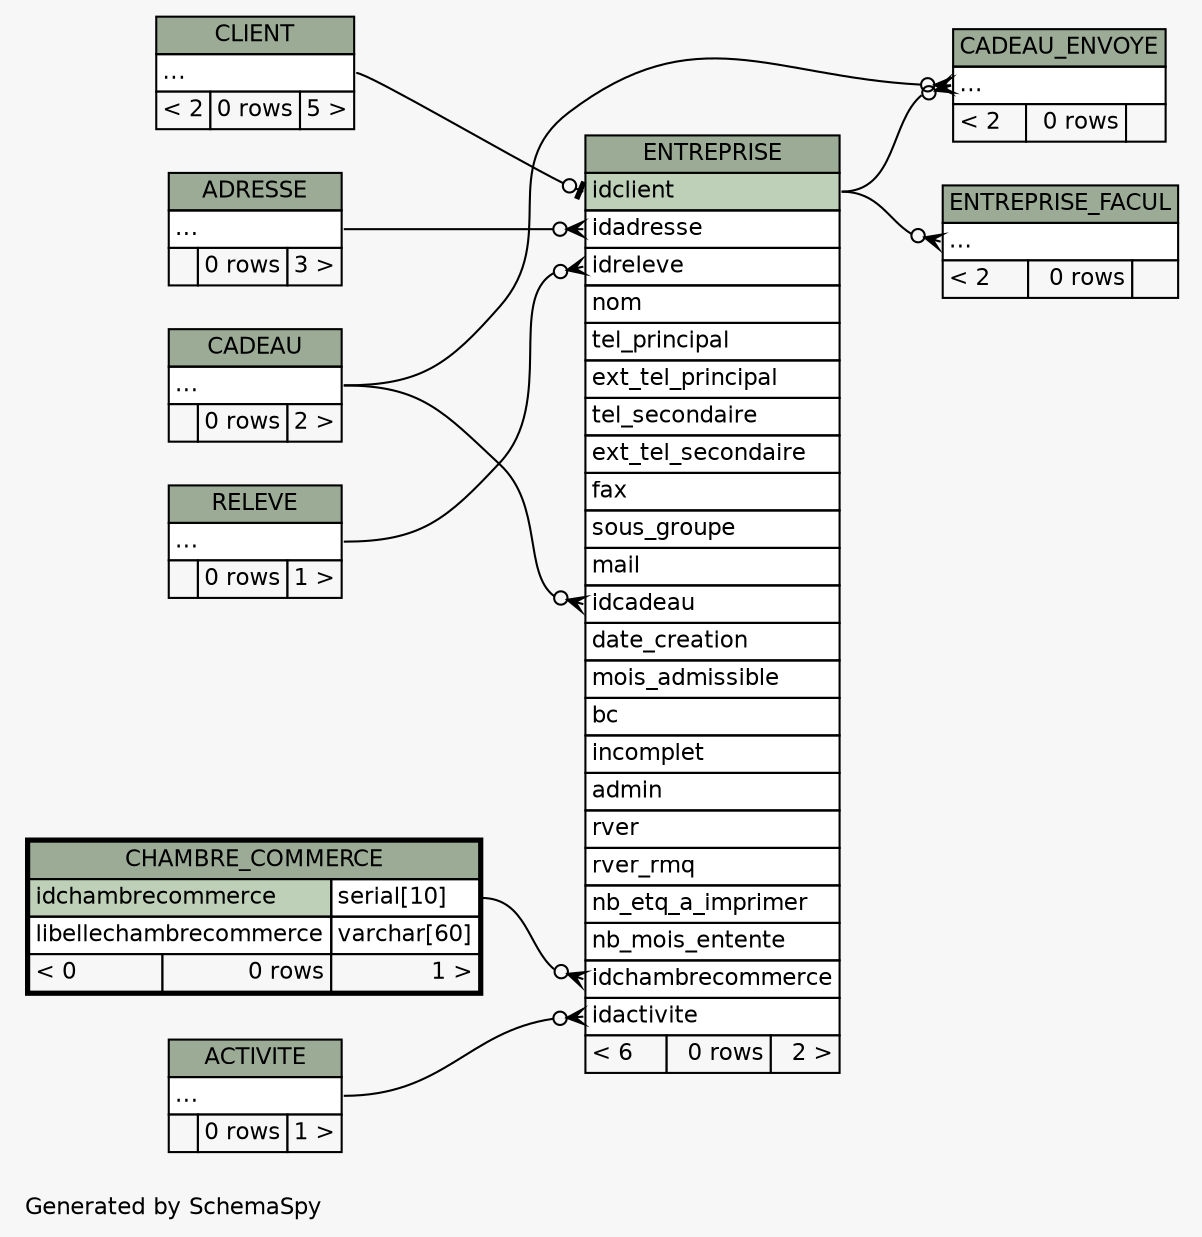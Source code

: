 // dot 2.40.1 on Mac OS X 10.12.5
// SchemaSpy rev 590
digraph "twoDegreesRelationshipsDiagram" {
  graph [
    rankdir="RL"
    bgcolor="#f7f7f7"
    label="\nGenerated by SchemaSpy"
    labeljust="l"
    nodesep="0.18"
    ranksep="0.46"
    fontname="Helvetica"
    fontsize="11"
  ];
  node [
    fontname="Helvetica"
    fontsize="11"
    shape="plaintext"
  ];
  edge [
    arrowsize="0.8"
  ];
  "CADEAU_ENVOYE":"elipses":w -> "CADEAU":"elipses":e [arrowhead=none dir=back arrowtail=crowodot];
  "CADEAU_ENVOYE":"elipses":w -> "ENTREPRISE":"idclient":e [arrowhead=none dir=back arrowtail=crowodot];
  "ENTREPRISE":"idactivite":w -> "ACTIVITE":"elipses":e [arrowhead=none dir=back arrowtail=crowodot];
  "ENTREPRISE":"idadresse":w -> "ADRESSE":"elipses":e [arrowhead=none dir=back arrowtail=crowodot];
  "ENTREPRISE":"idcadeau":w -> "CADEAU":"elipses":e [arrowhead=none dir=back arrowtail=crowodot];
  "ENTREPRISE":"idchambrecommerce":w -> "CHAMBRE_COMMERCE":"idchambrecommerce.type":e [arrowhead=none dir=back arrowtail=crowodot];
  "ENTREPRISE":"idclient":w -> "CLIENT":"elipses":e [arrowhead=none dir=back arrowtail=teeodot];
  "ENTREPRISE":"idreleve":w -> "RELEVE":"elipses":e [arrowhead=none dir=back arrowtail=crowodot];
  "ENTREPRISE_FACUL":"elipses":w -> "ENTREPRISE":"idclient":e [arrowhead=none dir=back arrowtail=crowodot];
  "ACTIVITE" [
    label=<
    <TABLE BORDER="0" CELLBORDER="1" CELLSPACING="0" BGCOLOR="#ffffff">
      <TR><TD COLSPAN="3" BGCOLOR="#9bab96" ALIGN="CENTER">ACTIVITE</TD></TR>
      <TR><TD PORT="elipses" COLSPAN="3" ALIGN="LEFT">...</TD></TR>
      <TR><TD ALIGN="LEFT" BGCOLOR="#f7f7f7">  </TD><TD ALIGN="RIGHT" BGCOLOR="#f7f7f7">0 rows</TD><TD ALIGN="RIGHT" BGCOLOR="#f7f7f7">1 &gt;</TD></TR>
    </TABLE>>
    URL="ACTIVITE.html"
    tooltip="ACTIVITE"
  ];
  "ADRESSE" [
    label=<
    <TABLE BORDER="0" CELLBORDER="1" CELLSPACING="0" BGCOLOR="#ffffff">
      <TR><TD COLSPAN="3" BGCOLOR="#9bab96" ALIGN="CENTER">ADRESSE</TD></TR>
      <TR><TD PORT="elipses" COLSPAN="3" ALIGN="LEFT">...</TD></TR>
      <TR><TD ALIGN="LEFT" BGCOLOR="#f7f7f7">  </TD><TD ALIGN="RIGHT" BGCOLOR="#f7f7f7">0 rows</TD><TD ALIGN="RIGHT" BGCOLOR="#f7f7f7">3 &gt;</TD></TR>
    </TABLE>>
    URL="ADRESSE.html"
    tooltip="ADRESSE"
  ];
  "CADEAU" [
    label=<
    <TABLE BORDER="0" CELLBORDER="1" CELLSPACING="0" BGCOLOR="#ffffff">
      <TR><TD COLSPAN="3" BGCOLOR="#9bab96" ALIGN="CENTER">CADEAU</TD></TR>
      <TR><TD PORT="elipses" COLSPAN="3" ALIGN="LEFT">...</TD></TR>
      <TR><TD ALIGN="LEFT" BGCOLOR="#f7f7f7">  </TD><TD ALIGN="RIGHT" BGCOLOR="#f7f7f7">0 rows</TD><TD ALIGN="RIGHT" BGCOLOR="#f7f7f7">2 &gt;</TD></TR>
    </TABLE>>
    URL="CADEAU.html"
    tooltip="CADEAU"
  ];
  "CADEAU_ENVOYE" [
    label=<
    <TABLE BORDER="0" CELLBORDER="1" CELLSPACING="0" BGCOLOR="#ffffff">
      <TR><TD COLSPAN="3" BGCOLOR="#9bab96" ALIGN="CENTER">CADEAU_ENVOYE</TD></TR>
      <TR><TD PORT="elipses" COLSPAN="3" ALIGN="LEFT">...</TD></TR>
      <TR><TD ALIGN="LEFT" BGCOLOR="#f7f7f7">&lt; 2</TD><TD ALIGN="RIGHT" BGCOLOR="#f7f7f7">0 rows</TD><TD ALIGN="RIGHT" BGCOLOR="#f7f7f7">  </TD></TR>
    </TABLE>>
    URL="CADEAU_ENVOYE.html"
    tooltip="CADEAU_ENVOYE"
  ];
  "CHAMBRE_COMMERCE" [
    label=<
    <TABLE BORDER="2" CELLBORDER="1" CELLSPACING="0" BGCOLOR="#ffffff">
      <TR><TD COLSPAN="3" BGCOLOR="#9bab96" ALIGN="CENTER">CHAMBRE_COMMERCE</TD></TR>
      <TR><TD PORT="idchambrecommerce" COLSPAN="2" BGCOLOR="#bed1b8" ALIGN="LEFT">idchambrecommerce</TD><TD PORT="idchambrecommerce.type" ALIGN="LEFT">serial[10]</TD></TR>
      <TR><TD PORT="libellechambrecommerce" COLSPAN="2" ALIGN="LEFT">libellechambrecommerce</TD><TD PORT="libellechambrecommerce.type" ALIGN="LEFT">varchar[60]</TD></TR>
      <TR><TD ALIGN="LEFT" BGCOLOR="#f7f7f7">&lt; 0</TD><TD ALIGN="RIGHT" BGCOLOR="#f7f7f7">0 rows</TD><TD ALIGN="RIGHT" BGCOLOR="#f7f7f7">1 &gt;</TD></TR>
    </TABLE>>
    URL="CHAMBRE_COMMERCE.html"
    tooltip="CHAMBRE_COMMERCE"
  ];
  "CLIENT" [
    label=<
    <TABLE BORDER="0" CELLBORDER="1" CELLSPACING="0" BGCOLOR="#ffffff">
      <TR><TD COLSPAN="3" BGCOLOR="#9bab96" ALIGN="CENTER">CLIENT</TD></TR>
      <TR><TD PORT="elipses" COLSPAN="3" ALIGN="LEFT">...</TD></TR>
      <TR><TD ALIGN="LEFT" BGCOLOR="#f7f7f7">&lt; 2</TD><TD ALIGN="RIGHT" BGCOLOR="#f7f7f7">0 rows</TD><TD ALIGN="RIGHT" BGCOLOR="#f7f7f7">5 &gt;</TD></TR>
    </TABLE>>
    URL="CLIENT.html"
    tooltip="CLIENT"
  ];
  "ENTREPRISE" [
    label=<
    <TABLE BORDER="0" CELLBORDER="1" CELLSPACING="0" BGCOLOR="#ffffff">
      <TR><TD COLSPAN="3" BGCOLOR="#9bab96" ALIGN="CENTER">ENTREPRISE</TD></TR>
      <TR><TD PORT="idclient" COLSPAN="3" BGCOLOR="#bed1b8" ALIGN="LEFT">idclient</TD></TR>
      <TR><TD PORT="idadresse" COLSPAN="3" ALIGN="LEFT">idadresse</TD></TR>
      <TR><TD PORT="idreleve" COLSPAN="3" ALIGN="LEFT">idreleve</TD></TR>
      <TR><TD PORT="nom" COLSPAN="3" ALIGN="LEFT">nom</TD></TR>
      <TR><TD PORT="tel_principal" COLSPAN="3" ALIGN="LEFT">tel_principal</TD></TR>
      <TR><TD PORT="ext_tel_principal" COLSPAN="3" ALIGN="LEFT">ext_tel_principal</TD></TR>
      <TR><TD PORT="tel_secondaire" COLSPAN="3" ALIGN="LEFT">tel_secondaire</TD></TR>
      <TR><TD PORT="ext_tel_secondaire" COLSPAN="3" ALIGN="LEFT">ext_tel_secondaire</TD></TR>
      <TR><TD PORT="fax" COLSPAN="3" ALIGN="LEFT">fax</TD></TR>
      <TR><TD PORT="sous_groupe" COLSPAN="3" ALIGN="LEFT">sous_groupe</TD></TR>
      <TR><TD PORT="mail" COLSPAN="3" ALIGN="LEFT">mail</TD></TR>
      <TR><TD PORT="idcadeau" COLSPAN="3" ALIGN="LEFT">idcadeau</TD></TR>
      <TR><TD PORT="date_creation" COLSPAN="3" ALIGN="LEFT">date_creation</TD></TR>
      <TR><TD PORT="mois_admissible" COLSPAN="3" ALIGN="LEFT">mois_admissible</TD></TR>
      <TR><TD PORT="bc" COLSPAN="3" ALIGN="LEFT">bc</TD></TR>
      <TR><TD PORT="incomplet" COLSPAN="3" ALIGN="LEFT">incomplet</TD></TR>
      <TR><TD PORT="admin" COLSPAN="3" ALIGN="LEFT">admin</TD></TR>
      <TR><TD PORT="rver" COLSPAN="3" ALIGN="LEFT">rver</TD></TR>
      <TR><TD PORT="rver_rmq" COLSPAN="3" ALIGN="LEFT">rver_rmq</TD></TR>
      <TR><TD PORT="nb_etq_a_imprimer" COLSPAN="3" ALIGN="LEFT">nb_etq_a_imprimer</TD></TR>
      <TR><TD PORT="nb_mois_entente" COLSPAN="3" ALIGN="LEFT">nb_mois_entente</TD></TR>
      <TR><TD PORT="idchambrecommerce" COLSPAN="3" ALIGN="LEFT">idchambrecommerce</TD></TR>
      <TR><TD PORT="idactivite" COLSPAN="3" ALIGN="LEFT">idactivite</TD></TR>
      <TR><TD ALIGN="LEFT" BGCOLOR="#f7f7f7">&lt; 6</TD><TD ALIGN="RIGHT" BGCOLOR="#f7f7f7">0 rows</TD><TD ALIGN="RIGHT" BGCOLOR="#f7f7f7">2 &gt;</TD></TR>
    </TABLE>>
    URL="ENTREPRISE.html"
    tooltip="ENTREPRISE"
  ];
  "ENTREPRISE_FACUL" [
    label=<
    <TABLE BORDER="0" CELLBORDER="1" CELLSPACING="0" BGCOLOR="#ffffff">
      <TR><TD COLSPAN="3" BGCOLOR="#9bab96" ALIGN="CENTER">ENTREPRISE_FACUL</TD></TR>
      <TR><TD PORT="elipses" COLSPAN="3" ALIGN="LEFT">...</TD></TR>
      <TR><TD ALIGN="LEFT" BGCOLOR="#f7f7f7">&lt; 2</TD><TD ALIGN="RIGHT" BGCOLOR="#f7f7f7">0 rows</TD><TD ALIGN="RIGHT" BGCOLOR="#f7f7f7">  </TD></TR>
    </TABLE>>
    URL="ENTREPRISE_FACUL.html"
    tooltip="ENTREPRISE_FACUL"
  ];
  "RELEVE" [
    label=<
    <TABLE BORDER="0" CELLBORDER="1" CELLSPACING="0" BGCOLOR="#ffffff">
      <TR><TD COLSPAN="3" BGCOLOR="#9bab96" ALIGN="CENTER">RELEVE</TD></TR>
      <TR><TD PORT="elipses" COLSPAN="3" ALIGN="LEFT">...</TD></TR>
      <TR><TD ALIGN="LEFT" BGCOLOR="#f7f7f7">  </TD><TD ALIGN="RIGHT" BGCOLOR="#f7f7f7">0 rows</TD><TD ALIGN="RIGHT" BGCOLOR="#f7f7f7">1 &gt;</TD></TR>
    </TABLE>>
    URL="RELEVE.html"
    tooltip="RELEVE"
  ];
}
